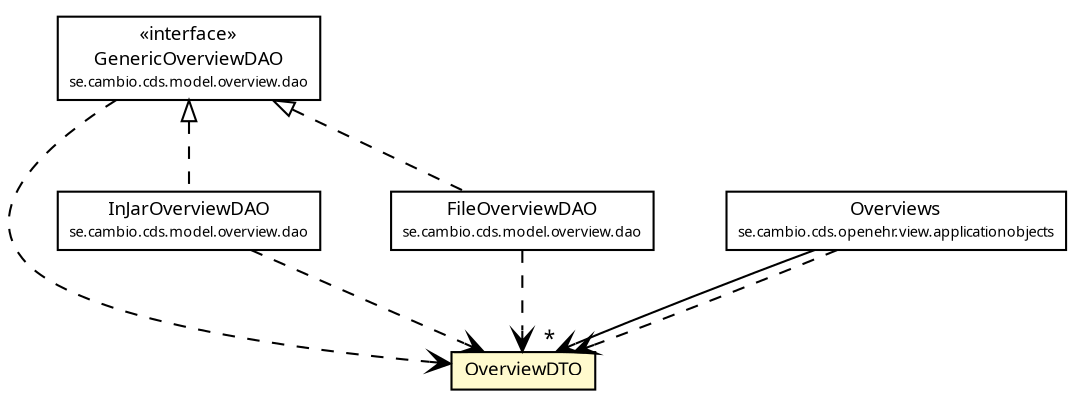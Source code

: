 #!/usr/local/bin/dot
#
# Class diagram 
# Generated by UMLGraph version R5_6 (http://www.umlgraph.org/)
#

digraph G {
	edge [fontname="Trebuchet MS",fontsize=10,labelfontname="Trebuchet MS",labelfontsize=10];
	node [fontname="Trebuchet MS",fontsize=10,shape=plaintext];
	nodesep=0.25;
	ranksep=0.5;
	// se.cambio.cds.model.overview.dto.OverviewDTO
	c266769 [label=<<table title="se.cambio.cds.model.overview.dto.OverviewDTO" border="0" cellborder="1" cellspacing="0" cellpadding="2" port="p" bgcolor="lemonChiffon" href="./OverviewDTO.html">
		<tr><td><table border="0" cellspacing="0" cellpadding="1">
<tr><td align="center" balign="center"><font face="Trebuchet MS"> OverviewDTO </font></td></tr>
		</table></td></tr>
		</table>>, URL="./OverviewDTO.html", fontname="Trebuchet MS", fontcolor="black", fontsize=9.0];
	// se.cambio.cds.model.overview.dao.InJarOverviewDAO
	c266849 [label=<<table title="se.cambio.cds.model.overview.dao.InJarOverviewDAO" border="0" cellborder="1" cellspacing="0" cellpadding="2" port="p" href="../dao/InJarOverviewDAO.html">
		<tr><td><table border="0" cellspacing="0" cellpadding="1">
<tr><td align="center" balign="center"><font face="Trebuchet MS"> InJarOverviewDAO </font></td></tr>
<tr><td align="center" balign="center"><font face="Trebuchet MS" point-size="7.0"> se.cambio.cds.model.overview.dao </font></td></tr>
		</table></td></tr>
		</table>>, URL="../dao/InJarOverviewDAO.html", fontname="Trebuchet MS", fontcolor="black", fontsize=9.0];
	// se.cambio.cds.model.overview.dao.GenericOverviewDAO
	c266851 [label=<<table title="se.cambio.cds.model.overview.dao.GenericOverviewDAO" border="0" cellborder="1" cellspacing="0" cellpadding="2" port="p" href="../dao/GenericOverviewDAO.html">
		<tr><td><table border="0" cellspacing="0" cellpadding="1">
<tr><td align="center" balign="center"> &#171;interface&#187; </td></tr>
<tr><td align="center" balign="center"><font face="Trebuchet MS"> GenericOverviewDAO </font></td></tr>
<tr><td align="center" balign="center"><font face="Trebuchet MS" point-size="7.0"> se.cambio.cds.model.overview.dao </font></td></tr>
		</table></td></tr>
		</table>>, URL="../dao/GenericOverviewDAO.html", fontname="Trebuchet MS", fontcolor="black", fontsize=9.0];
	// se.cambio.cds.model.overview.dao.FileOverviewDAO
	c266852 [label=<<table title="se.cambio.cds.model.overview.dao.FileOverviewDAO" border="0" cellborder="1" cellspacing="0" cellpadding="2" port="p" href="../dao/FileOverviewDAO.html">
		<tr><td><table border="0" cellspacing="0" cellpadding="1">
<tr><td align="center" balign="center"><font face="Trebuchet MS"> FileOverviewDAO </font></td></tr>
<tr><td align="center" balign="center"><font face="Trebuchet MS" point-size="7.0"> se.cambio.cds.model.overview.dao </font></td></tr>
		</table></td></tr>
		</table>>, URL="../dao/FileOverviewDAO.html", fontname="Trebuchet MS", fontcolor="black", fontsize=9.0];
	// se.cambio.cds.openehr.view.applicationobjects.Overviews
	c267055 [label=<<table title="se.cambio.cds.openehr.view.applicationobjects.Overviews" border="0" cellborder="1" cellspacing="0" cellpadding="2" port="p" href="../../../openehr/view/applicationobjects/Overviews.html">
		<tr><td><table border="0" cellspacing="0" cellpadding="1">
<tr><td align="center" balign="center"><font face="Trebuchet MS"> Overviews </font></td></tr>
<tr><td align="center" balign="center"><font face="Trebuchet MS" point-size="7.0"> se.cambio.cds.openehr.view.applicationobjects </font></td></tr>
		</table></td></tr>
		</table>>, URL="../../../openehr/view/applicationobjects/Overviews.html", fontname="Trebuchet MS", fontcolor="black", fontsize=9.0];
	//se.cambio.cds.model.overview.dao.InJarOverviewDAO implements se.cambio.cds.model.overview.dao.GenericOverviewDAO
	c266851:p -> c266849:p [dir=back,arrowtail=empty,style=dashed];
	//se.cambio.cds.model.overview.dao.FileOverviewDAO implements se.cambio.cds.model.overview.dao.GenericOverviewDAO
	c266851:p -> c266852:p [dir=back,arrowtail=empty,style=dashed];
	// se.cambio.cds.openehr.view.applicationobjects.Overviews NAVASSOC se.cambio.cds.model.overview.dto.OverviewDTO
	c267055:p -> c266769:p [taillabel="", label="", headlabel="*", fontname="Trebuchet MS", fontcolor="black", fontsize=10.0, color="black", arrowhead=open];
	// se.cambio.cds.model.overview.dao.InJarOverviewDAO DEPEND se.cambio.cds.model.overview.dto.OverviewDTO
	c266849:p -> c266769:p [taillabel="", label="", headlabel="", fontname="Trebuchet MS", fontcolor="black", fontsize=10.0, color="black", arrowhead=open, style=dashed];
	// se.cambio.cds.model.overview.dao.GenericOverviewDAO DEPEND se.cambio.cds.model.overview.dto.OverviewDTO
	c266851:p -> c266769:p [taillabel="", label="", headlabel="", fontname="Trebuchet MS", fontcolor="black", fontsize=10.0, color="black", arrowhead=open, style=dashed];
	// se.cambio.cds.model.overview.dao.FileOverviewDAO DEPEND se.cambio.cds.model.overview.dto.OverviewDTO
	c266852:p -> c266769:p [taillabel="", label="", headlabel="", fontname="Trebuchet MS", fontcolor="black", fontsize=10.0, color="black", arrowhead=open, style=dashed];
	// se.cambio.cds.openehr.view.applicationobjects.Overviews DEPEND se.cambio.cds.model.overview.dto.OverviewDTO
	c267055:p -> c266769:p [taillabel="", label="", headlabel="", fontname="Trebuchet MS", fontcolor="black", fontsize=10.0, color="black", arrowhead=open, style=dashed];
}


